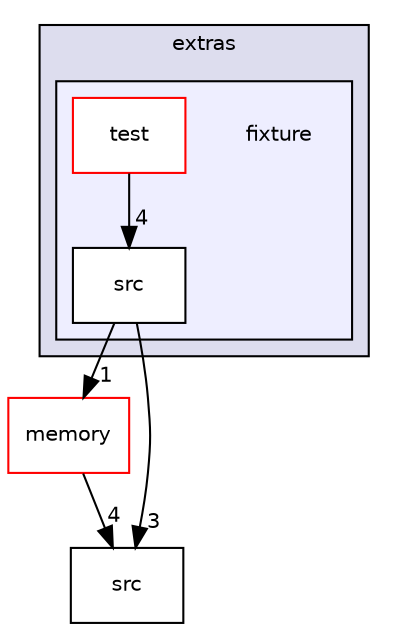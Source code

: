 digraph "fixture" {
  compound=true
  node [ fontsize="10", fontname="Helvetica"];
  edge [ labelfontsize="10", labelfontname="Helvetica"];
  subgraph clusterdir_9184a18d74d6ad4f31f961c2cb018606 {
    graph [ bgcolor="#ddddee", pencolor="black", label="extras" fontname="Helvetica", fontsize="10", URL="dir_9184a18d74d6ad4f31f961c2cb018606.html"]
  subgraph clusterdir_327cc30e1011c25343fb56cb67e92437 {
    graph [ bgcolor="#eeeeff", pencolor="black", label="" URL="dir_327cc30e1011c25343fb56cb67e92437.html"];
    dir_327cc30e1011c25343fb56cb67e92437 [shape=plaintext label="fixture"];
    dir_a25329512db9c9cb8f0c7821a3f344cb [shape=box label="src" color="black" fillcolor="white" style="filled" URL="dir_a25329512db9c9cb8f0c7821a3f344cb.html"];
    dir_9796e9f2cb75325b8d5ccef8d2f8ff28 [shape=box label="test" color="red" fillcolor="white" style="filled" URL="dir_9796e9f2cb75325b8d5ccef8d2f8ff28.html"];
  }
  }
  dir_dab45044bec314d3926b50d31a344369 [shape=box label="memory" fillcolor="white" style="filled" color="red" URL="dir_dab45044bec314d3926b50d31a344369.html"];
  dir_7c33f78fd5be8fe1ebf0dc422256e91e [shape=box label="src" URL="dir_7c33f78fd5be8fe1ebf0dc422256e91e.html"];
  dir_dab45044bec314d3926b50d31a344369->dir_7c33f78fd5be8fe1ebf0dc422256e91e [headlabel="4", labeldistance=1.5 headhref="dir_000022_000025.html"];
  dir_a25329512db9c9cb8f0c7821a3f344cb->dir_dab45044bec314d3926b50d31a344369 [headlabel="1", labeldistance=1.5 headhref="dir_000026_000022.html"];
  dir_a25329512db9c9cb8f0c7821a3f344cb->dir_7c33f78fd5be8fe1ebf0dc422256e91e [headlabel="3", labeldistance=1.5 headhref="dir_000026_000025.html"];
  dir_9796e9f2cb75325b8d5ccef8d2f8ff28->dir_a25329512db9c9cb8f0c7821a3f344cb [headlabel="4", labeldistance=1.5 headhref="dir_000005_000026.html"];
}
